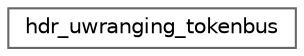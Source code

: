 digraph "Graphical Class Hierarchy"
{
 // LATEX_PDF_SIZE
  bgcolor="transparent";
  edge [fontname=Helvetica,fontsize=10,labelfontname=Helvetica,labelfontsize=10];
  node [fontname=Helvetica,fontsize=10,shape=box,height=0.2,width=0.4];
  rankdir="LR";
  Node0 [id="Node000000",label="hdr_uwranging_tokenbus",height=0.2,width=0.4,color="grey40", fillcolor="white", style="filled",URL="$structhdr__uwranging__tokenbus.html",tooltip="Header of the token bus protocol."];
}
